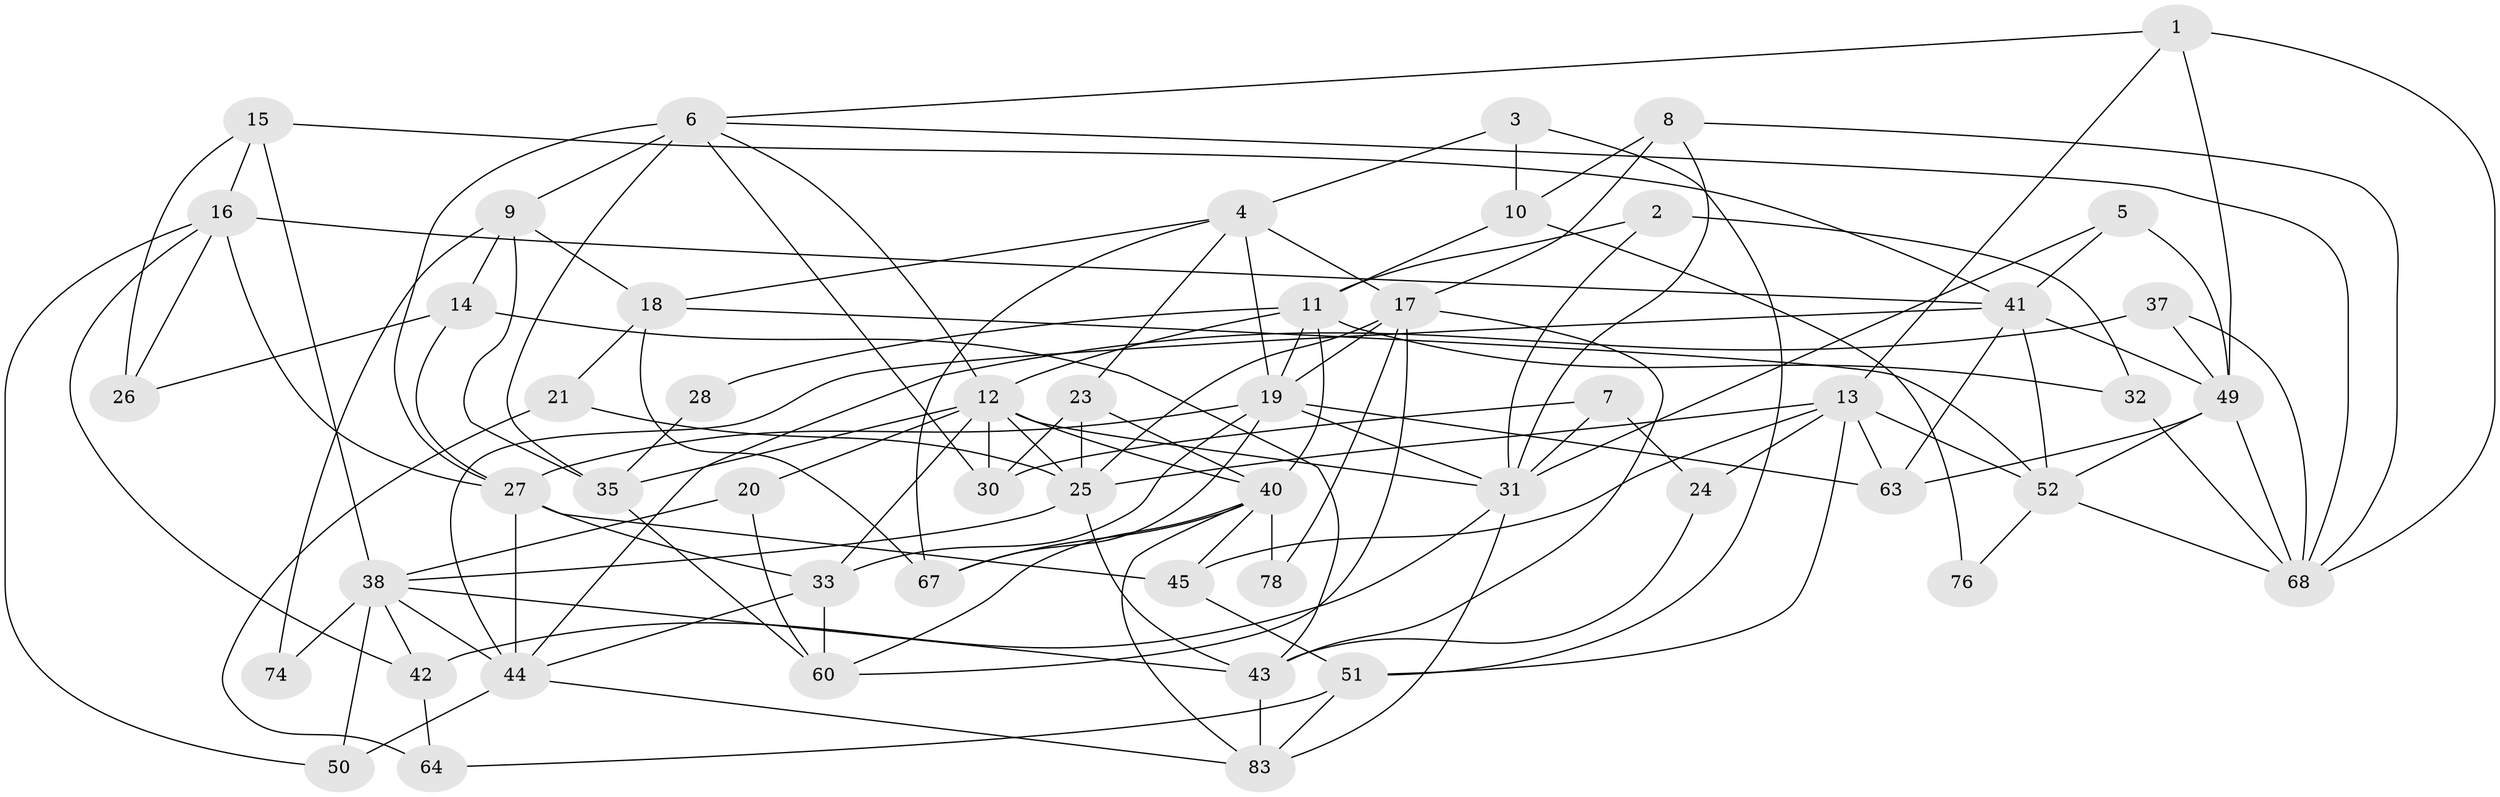 // original degree distribution, {2: 0.17647058823529413, 3: 0.18823529411764706, 4: 0.32941176470588235, 5: 0.16470588235294117, 7: 0.023529411764705882, 6: 0.08235294117647059, 8: 0.03529411764705882}
// Generated by graph-tools (version 1.1) at 2025/41/03/06/25 10:41:55]
// undirected, 53 vertices, 129 edges
graph export_dot {
graph [start="1"]
  node [color=gray90,style=filled];
  1 [super="+85"];
  2;
  3;
  4 [super="+53"];
  5;
  6 [super="+34"];
  7;
  8 [super="+22"];
  9;
  10 [super="+46"];
  11 [super="+39"];
  12 [super="+57"];
  13 [super="+72"];
  14 [super="+29"];
  15;
  16 [super="+36"];
  17 [super="+66"];
  18 [super="+82"];
  19 [super="+81"];
  20;
  21;
  23 [super="+59"];
  24;
  25 [super="+56"];
  26;
  27 [super="+55"];
  28;
  30;
  31 [super="+47"];
  32 [super="+58"];
  33 [super="+65"];
  35 [super="+62"];
  37 [super="+61"];
  38 [super="+73"];
  40 [super="+77"];
  41 [super="+79"];
  42;
  43;
  44 [super="+69"];
  45 [super="+48"];
  49 [super="+70"];
  50;
  51 [super="+54"];
  52 [super="+80"];
  60;
  63 [super="+75"];
  64;
  67;
  68 [super="+71"];
  74;
  76;
  78;
  83 [super="+84"];
  1 -- 13;
  1 -- 49;
  1 -- 6;
  1 -- 68;
  2 -- 32;
  2 -- 31;
  2 -- 11;
  3 -- 10;
  3 -- 51;
  3 -- 4;
  4 -- 19;
  4 -- 17 [weight=2];
  4 -- 18;
  4 -- 67;
  4 -- 23;
  5 -- 49 [weight=2];
  5 -- 41;
  5 -- 31;
  6 -- 27 [weight=2];
  6 -- 9;
  6 -- 30;
  6 -- 35;
  6 -- 12;
  6 -- 68;
  7 -- 30;
  7 -- 24;
  7 -- 31;
  8 -- 10;
  8 -- 68;
  8 -- 31;
  8 -- 17;
  9 -- 35;
  9 -- 18;
  9 -- 74;
  9 -- 14;
  10 -- 76 [weight=2];
  10 -- 11;
  11 -- 40;
  11 -- 28;
  11 -- 12;
  11 -- 32;
  11 -- 19;
  12 -- 35 [weight=2];
  12 -- 25;
  12 -- 33;
  12 -- 40;
  12 -- 20;
  12 -- 30;
  12 -- 31;
  13 -- 63;
  13 -- 24;
  13 -- 25;
  13 -- 51;
  13 -- 52;
  13 -- 45;
  14 -- 43;
  14 -- 26;
  14 -- 27;
  15 -- 38;
  15 -- 16;
  15 -- 26;
  15 -- 41;
  16 -- 50;
  16 -- 26;
  16 -- 27 [weight=2];
  16 -- 42;
  16 -- 41;
  17 -- 19;
  17 -- 25;
  17 -- 78;
  17 -- 43;
  17 -- 60;
  18 -- 67;
  18 -- 21;
  18 -- 52;
  19 -- 27;
  19 -- 63;
  19 -- 33;
  19 -- 67;
  19 -- 31;
  20 -- 60;
  20 -- 38;
  21 -- 64;
  21 -- 25;
  23 -- 30;
  23 -- 40;
  23 -- 25;
  24 -- 43;
  25 -- 43;
  25 -- 38;
  27 -- 33;
  27 -- 44;
  27 -- 45;
  28 -- 35;
  31 -- 42;
  31 -- 83;
  32 -- 68;
  33 -- 60 [weight=2];
  33 -- 44;
  35 -- 60;
  37 -- 49;
  37 -- 44;
  37 -- 68;
  38 -- 43;
  38 -- 50;
  38 -- 44;
  38 -- 42;
  38 -- 74;
  40 -- 67;
  40 -- 60;
  40 -- 45;
  40 -- 78;
  40 -- 83;
  41 -- 49;
  41 -- 44;
  41 -- 52;
  41 -- 63;
  42 -- 64;
  43 -- 83;
  44 -- 50;
  44 -- 83;
  45 -- 51;
  49 -- 52;
  49 -- 63;
  49 -- 68;
  51 -- 64;
  51 -- 83;
  52 -- 76;
  52 -- 68;
}
